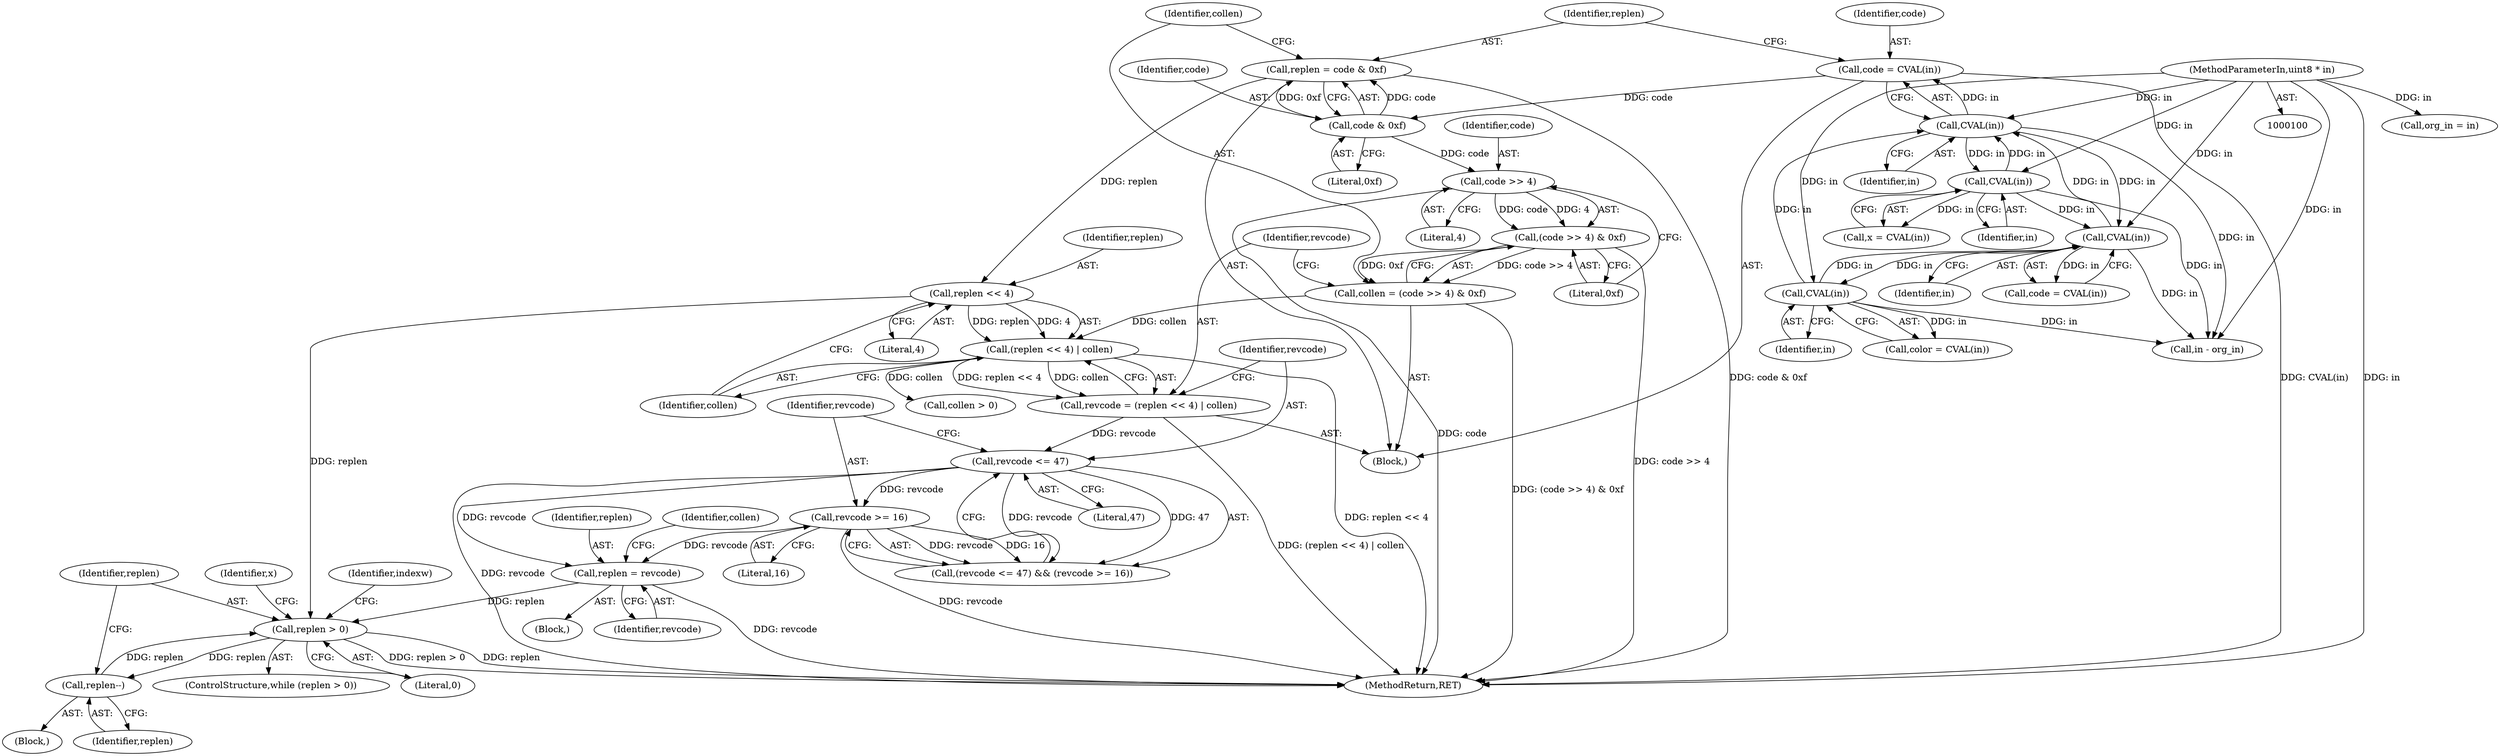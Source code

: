 digraph "1_rdesktop_4dca546d04321a610c1835010b5dad85163b65e1_0@del" {
"1000352" [label="(Call,replen > 0)"];
"1000374" [label="(Call,replen--)"];
"1000352" [label="(Call,replen > 0)"];
"1000274" [label="(Call,replen << 4)"];
"1000259" [label="(Call,replen = code & 0xf)"];
"1000261" [label="(Call,code & 0xf)"];
"1000255" [label="(Call,code = CVAL(in))"];
"1000257" [label="(Call,CVAL(in))"];
"1000300" [label="(Call,CVAL(in))"];
"1000101" [label="(MethodParameterIn,uint8 * in)"];
"1000219" [label="(Call,CVAL(in))"];
"1000176" [label="(Call,CVAL(in))"];
"1000287" [label="(Call,replen = revcode)"];
"1000283" [label="(Call,revcode >= 16)"];
"1000280" [label="(Call,revcode <= 47)"];
"1000271" [label="(Call,revcode = (replen << 4) | collen)"];
"1000273" [label="(Call,(replen << 4) | collen)"];
"1000264" [label="(Call,collen = (code >> 4) & 0xf)"];
"1000266" [label="(Call,(code >> 4) & 0xf)"];
"1000267" [label="(Call,code >> 4)"];
"1000262" [label="(Identifier,code)"];
"1000355" [label="(Block,)"];
"1000259" [label="(Call,replen = code & 0xf)"];
"1000300" [label="(Call,CVAL(in))"];
"1000275" [label="(Identifier,replen)"];
"1000101" [label="(MethodParameterIn,uint8 * in)"];
"1000176" [label="(Call,CVAL(in))"];
"1000272" [label="(Identifier,revcode)"];
"1000276" [label="(Literal,4)"];
"1000277" [label="(Identifier,collen)"];
"1000266" [label="(Call,(code >> 4) & 0xf)"];
"1000270" [label="(Literal,0xf)"];
"1000273" [label="(Call,(replen << 4) | collen)"];
"1000219" [label="(Call,CVAL(in))"];
"1000291" [label="(Identifier,collen)"];
"1000387" [label="(MethodReturn,RET)"];
"1000298" [label="(Call,x = CVAL(in))"];
"1000375" [label="(Identifier,replen)"];
"1000121" [label="(Call,org_in = in)"];
"1000351" [label="(ControlStructure,while (replen > 0))"];
"1000268" [label="(Identifier,code)"];
"1000252" [label="(Identifier,indexw)"];
"1000284" [label="(Identifier,revcode)"];
"1000283" [label="(Call,revcode >= 16)"];
"1000294" [label="(Call,collen > 0)"];
"1000263" [label="(Literal,0xf)"];
"1000274" [label="(Call,replen << 4)"];
"1000384" [label="(Call,in - org_in)"];
"1000288" [label="(Identifier,replen)"];
"1000260" [label="(Identifier,replen)"];
"1000301" [label="(Identifier,in)"];
"1000374" [label="(Call,replen--)"];
"1000258" [label="(Identifier,in)"];
"1000261" [label="(Call,code & 0xf)"];
"1000264" [label="(Call,collen = (code >> 4) & 0xf)"];
"1000254" [label="(Block,)"];
"1000354" [label="(Literal,0)"];
"1000217" [label="(Call,color = CVAL(in))"];
"1000352" [label="(Call,replen > 0)"];
"1000285" [label="(Literal,16)"];
"1000286" [label="(Block,)"];
"1000269" [label="(Literal,4)"];
"1000271" [label="(Call,revcode = (replen << 4) | collen)"];
"1000256" [label="(Identifier,code)"];
"1000287" [label="(Call,replen = revcode)"];
"1000280" [label="(Call,revcode <= 47)"];
"1000255" [label="(Call,code = CVAL(in))"];
"1000265" [label="(Identifier,collen)"];
"1000282" [label="(Literal,47)"];
"1000357" [label="(Identifier,x)"];
"1000177" [label="(Identifier,in)"];
"1000267" [label="(Call,code >> 4)"];
"1000257" [label="(Call,CVAL(in))"];
"1000353" [label="(Identifier,replen)"];
"1000174" [label="(Call,code = CVAL(in))"];
"1000281" [label="(Identifier,revcode)"];
"1000279" [label="(Call,(revcode <= 47) && (revcode >= 16))"];
"1000289" [label="(Identifier,revcode)"];
"1000220" [label="(Identifier,in)"];
"1000352" -> "1000351"  [label="AST: "];
"1000352" -> "1000354"  [label="CFG: "];
"1000353" -> "1000352"  [label="AST: "];
"1000354" -> "1000352"  [label="AST: "];
"1000252" -> "1000352"  [label="CFG: "];
"1000357" -> "1000352"  [label="CFG: "];
"1000352" -> "1000387"  [label="DDG: replen"];
"1000352" -> "1000387"  [label="DDG: replen > 0"];
"1000374" -> "1000352"  [label="DDG: replen"];
"1000274" -> "1000352"  [label="DDG: replen"];
"1000287" -> "1000352"  [label="DDG: replen"];
"1000352" -> "1000374"  [label="DDG: replen"];
"1000374" -> "1000355"  [label="AST: "];
"1000374" -> "1000375"  [label="CFG: "];
"1000375" -> "1000374"  [label="AST: "];
"1000353" -> "1000374"  [label="CFG: "];
"1000274" -> "1000273"  [label="AST: "];
"1000274" -> "1000276"  [label="CFG: "];
"1000275" -> "1000274"  [label="AST: "];
"1000276" -> "1000274"  [label="AST: "];
"1000277" -> "1000274"  [label="CFG: "];
"1000274" -> "1000273"  [label="DDG: replen"];
"1000274" -> "1000273"  [label="DDG: 4"];
"1000259" -> "1000274"  [label="DDG: replen"];
"1000259" -> "1000254"  [label="AST: "];
"1000259" -> "1000261"  [label="CFG: "];
"1000260" -> "1000259"  [label="AST: "];
"1000261" -> "1000259"  [label="AST: "];
"1000265" -> "1000259"  [label="CFG: "];
"1000259" -> "1000387"  [label="DDG: code & 0xf"];
"1000261" -> "1000259"  [label="DDG: code"];
"1000261" -> "1000259"  [label="DDG: 0xf"];
"1000261" -> "1000263"  [label="CFG: "];
"1000262" -> "1000261"  [label="AST: "];
"1000263" -> "1000261"  [label="AST: "];
"1000255" -> "1000261"  [label="DDG: code"];
"1000261" -> "1000267"  [label="DDG: code"];
"1000255" -> "1000254"  [label="AST: "];
"1000255" -> "1000257"  [label="CFG: "];
"1000256" -> "1000255"  [label="AST: "];
"1000257" -> "1000255"  [label="AST: "];
"1000260" -> "1000255"  [label="CFG: "];
"1000255" -> "1000387"  [label="DDG: CVAL(in)"];
"1000257" -> "1000255"  [label="DDG: in"];
"1000257" -> "1000258"  [label="CFG: "];
"1000258" -> "1000257"  [label="AST: "];
"1000257" -> "1000176"  [label="DDG: in"];
"1000300" -> "1000257"  [label="DDG: in"];
"1000219" -> "1000257"  [label="DDG: in"];
"1000176" -> "1000257"  [label="DDG: in"];
"1000101" -> "1000257"  [label="DDG: in"];
"1000257" -> "1000300"  [label="DDG: in"];
"1000257" -> "1000384"  [label="DDG: in"];
"1000300" -> "1000298"  [label="AST: "];
"1000300" -> "1000301"  [label="CFG: "];
"1000301" -> "1000300"  [label="AST: "];
"1000298" -> "1000300"  [label="CFG: "];
"1000300" -> "1000176"  [label="DDG: in"];
"1000300" -> "1000298"  [label="DDG: in"];
"1000101" -> "1000300"  [label="DDG: in"];
"1000300" -> "1000384"  [label="DDG: in"];
"1000101" -> "1000100"  [label="AST: "];
"1000101" -> "1000387"  [label="DDG: in"];
"1000101" -> "1000121"  [label="DDG: in"];
"1000101" -> "1000176"  [label="DDG: in"];
"1000101" -> "1000219"  [label="DDG: in"];
"1000101" -> "1000384"  [label="DDG: in"];
"1000219" -> "1000217"  [label="AST: "];
"1000219" -> "1000220"  [label="CFG: "];
"1000220" -> "1000219"  [label="AST: "];
"1000217" -> "1000219"  [label="CFG: "];
"1000219" -> "1000176"  [label="DDG: in"];
"1000219" -> "1000217"  [label="DDG: in"];
"1000176" -> "1000219"  [label="DDG: in"];
"1000219" -> "1000384"  [label="DDG: in"];
"1000176" -> "1000174"  [label="AST: "];
"1000176" -> "1000177"  [label="CFG: "];
"1000177" -> "1000176"  [label="AST: "];
"1000174" -> "1000176"  [label="CFG: "];
"1000176" -> "1000174"  [label="DDG: in"];
"1000176" -> "1000384"  [label="DDG: in"];
"1000287" -> "1000286"  [label="AST: "];
"1000287" -> "1000289"  [label="CFG: "];
"1000288" -> "1000287"  [label="AST: "];
"1000289" -> "1000287"  [label="AST: "];
"1000291" -> "1000287"  [label="CFG: "];
"1000287" -> "1000387"  [label="DDG: revcode"];
"1000283" -> "1000287"  [label="DDG: revcode"];
"1000280" -> "1000287"  [label="DDG: revcode"];
"1000283" -> "1000279"  [label="AST: "];
"1000283" -> "1000285"  [label="CFG: "];
"1000284" -> "1000283"  [label="AST: "];
"1000285" -> "1000283"  [label="AST: "];
"1000279" -> "1000283"  [label="CFG: "];
"1000283" -> "1000387"  [label="DDG: revcode"];
"1000283" -> "1000279"  [label="DDG: revcode"];
"1000283" -> "1000279"  [label="DDG: 16"];
"1000280" -> "1000283"  [label="DDG: revcode"];
"1000280" -> "1000279"  [label="AST: "];
"1000280" -> "1000282"  [label="CFG: "];
"1000281" -> "1000280"  [label="AST: "];
"1000282" -> "1000280"  [label="AST: "];
"1000284" -> "1000280"  [label="CFG: "];
"1000279" -> "1000280"  [label="CFG: "];
"1000280" -> "1000387"  [label="DDG: revcode"];
"1000280" -> "1000279"  [label="DDG: revcode"];
"1000280" -> "1000279"  [label="DDG: 47"];
"1000271" -> "1000280"  [label="DDG: revcode"];
"1000271" -> "1000254"  [label="AST: "];
"1000271" -> "1000273"  [label="CFG: "];
"1000272" -> "1000271"  [label="AST: "];
"1000273" -> "1000271"  [label="AST: "];
"1000281" -> "1000271"  [label="CFG: "];
"1000271" -> "1000387"  [label="DDG: (replen << 4) | collen"];
"1000273" -> "1000271"  [label="DDG: replen << 4"];
"1000273" -> "1000271"  [label="DDG: collen"];
"1000273" -> "1000277"  [label="CFG: "];
"1000277" -> "1000273"  [label="AST: "];
"1000273" -> "1000387"  [label="DDG: replen << 4"];
"1000264" -> "1000273"  [label="DDG: collen"];
"1000273" -> "1000294"  [label="DDG: collen"];
"1000264" -> "1000254"  [label="AST: "];
"1000264" -> "1000266"  [label="CFG: "];
"1000265" -> "1000264"  [label="AST: "];
"1000266" -> "1000264"  [label="AST: "];
"1000272" -> "1000264"  [label="CFG: "];
"1000264" -> "1000387"  [label="DDG: (code >> 4) & 0xf"];
"1000266" -> "1000264"  [label="DDG: code >> 4"];
"1000266" -> "1000264"  [label="DDG: 0xf"];
"1000266" -> "1000270"  [label="CFG: "];
"1000267" -> "1000266"  [label="AST: "];
"1000270" -> "1000266"  [label="AST: "];
"1000266" -> "1000387"  [label="DDG: code >> 4"];
"1000267" -> "1000266"  [label="DDG: code"];
"1000267" -> "1000266"  [label="DDG: 4"];
"1000267" -> "1000269"  [label="CFG: "];
"1000268" -> "1000267"  [label="AST: "];
"1000269" -> "1000267"  [label="AST: "];
"1000270" -> "1000267"  [label="CFG: "];
"1000267" -> "1000387"  [label="DDG: code"];
}
